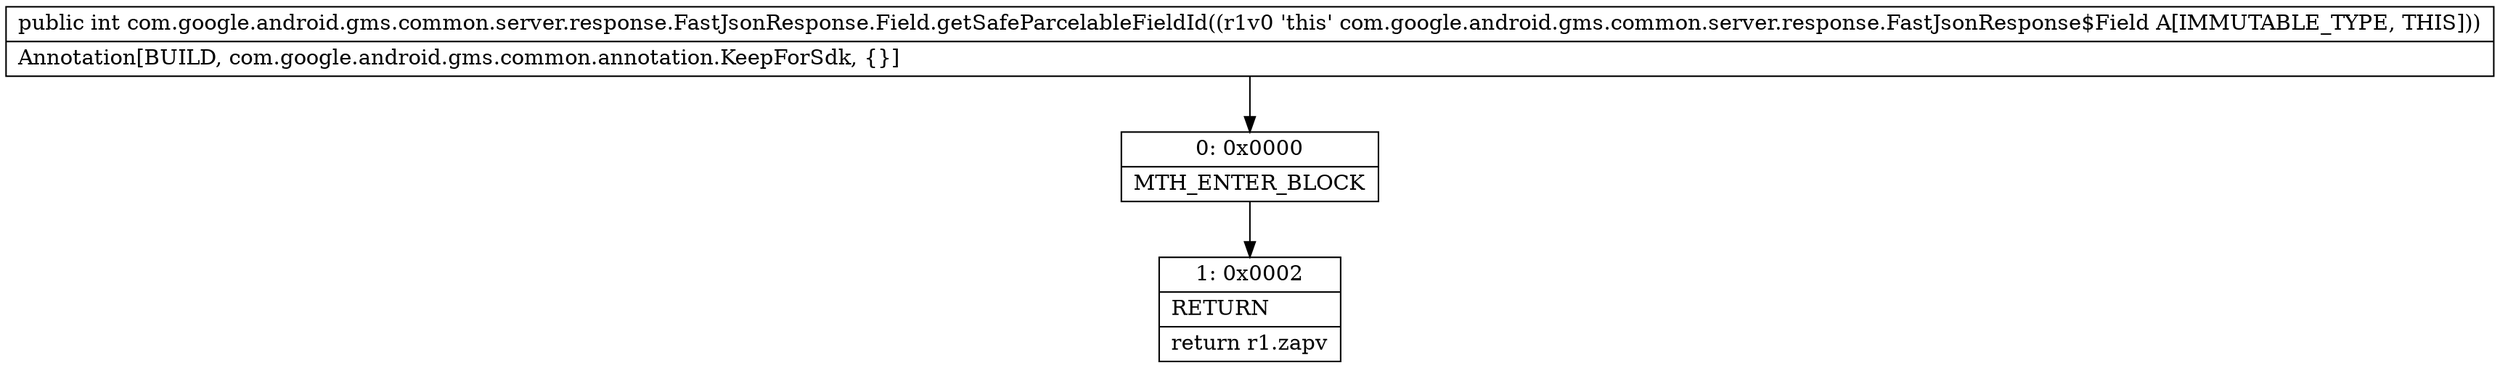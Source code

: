digraph "CFG forcom.google.android.gms.common.server.response.FastJsonResponse.Field.getSafeParcelableFieldId()I" {
Node_0 [shape=record,label="{0\:\ 0x0000|MTH_ENTER_BLOCK\l}"];
Node_1 [shape=record,label="{1\:\ 0x0002|RETURN\l|return r1.zapv\l}"];
MethodNode[shape=record,label="{public int com.google.android.gms.common.server.response.FastJsonResponse.Field.getSafeParcelableFieldId((r1v0 'this' com.google.android.gms.common.server.response.FastJsonResponse$Field A[IMMUTABLE_TYPE, THIS]))  | Annotation[BUILD, com.google.android.gms.common.annotation.KeepForSdk, \{\}]\l}"];
MethodNode -> Node_0;
Node_0 -> Node_1;
}

